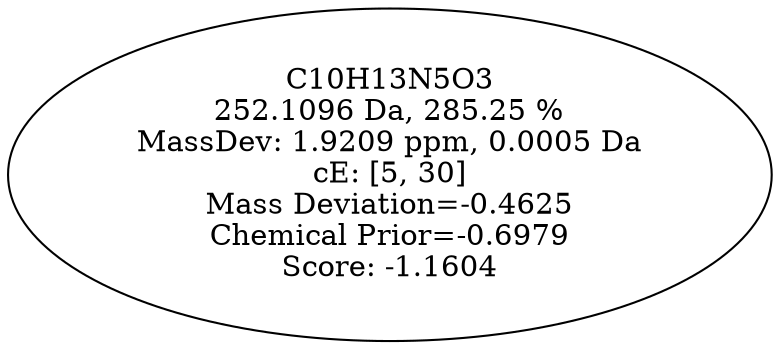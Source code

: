 strict digraph {
v1 [label="C10H13N5O3\n252.1096 Da, 285.25 %\nMassDev: 1.9209 ppm, 0.0005 Da\ncE: [5, 30]\nMass Deviation=-0.4625\nChemical Prior=-0.6979\nScore: -1.1604"];
}